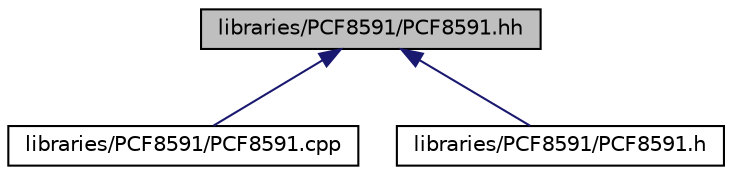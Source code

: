 digraph "libraries/PCF8591/PCF8591.hh"
{
  edge [fontname="Helvetica",fontsize="10",labelfontname="Helvetica",labelfontsize="10"];
  node [fontname="Helvetica",fontsize="10",shape=record];
  Node1 [label="libraries/PCF8591/PCF8591.hh",height=0.2,width=0.4,color="black", fillcolor="grey75", style="filled", fontcolor="black"];
  Node1 -> Node2 [dir="back",color="midnightblue",fontsize="10",style="solid",fontname="Helvetica"];
  Node2 [label="libraries/PCF8591/PCF8591.cpp",height=0.2,width=0.4,color="black", fillcolor="white", style="filled",URL="$df/d74/PCF8591_8cpp.html"];
  Node1 -> Node3 [dir="back",color="midnightblue",fontsize="10",style="solid",fontname="Helvetica"];
  Node3 [label="libraries/PCF8591/PCF8591.h",height=0.2,width=0.4,color="black", fillcolor="white", style="filled",URL="$da/de8/PCF8591_8h.html"];
}
